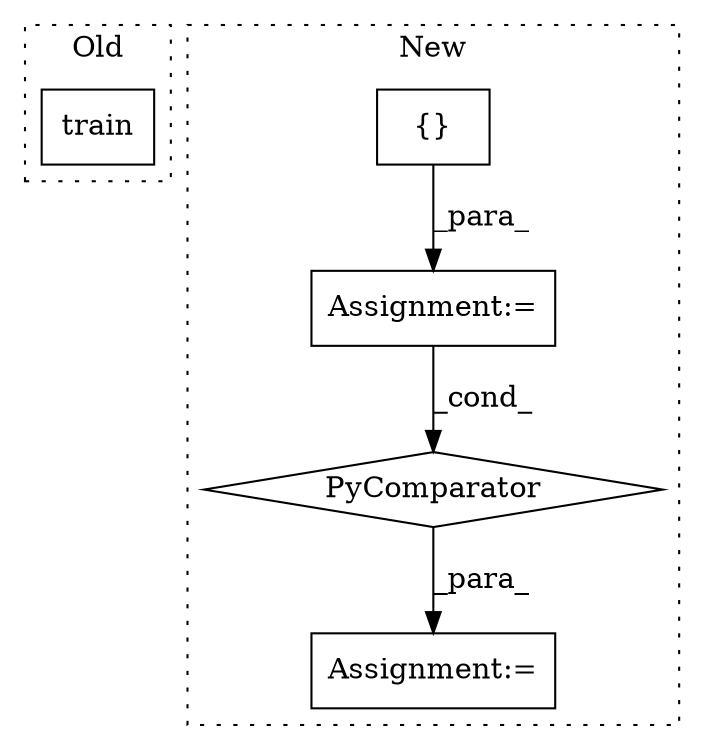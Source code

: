 digraph G {
subgraph cluster0 {
1 [label="train" a="32" s="19142" l="7" shape="box"];
label = "Old";
style="dotted";
}
subgraph cluster1 {
2 [label="PyComparator" a="113" s="19459" l="29" shape="diamond"];
3 [label="Assignment:=" a="7" s="19459" l="29" shape="box"];
4 [label="Assignment:=" a="7" s="19352" l="16" shape="box"];
5 [label="{}" a="4" s="18986,18997" l="1,1" shape="box"];
label = "New";
style="dotted";
}
2 -> 4 [label="_para_"];
3 -> 2 [label="_cond_"];
5 -> 3 [label="_para_"];
}